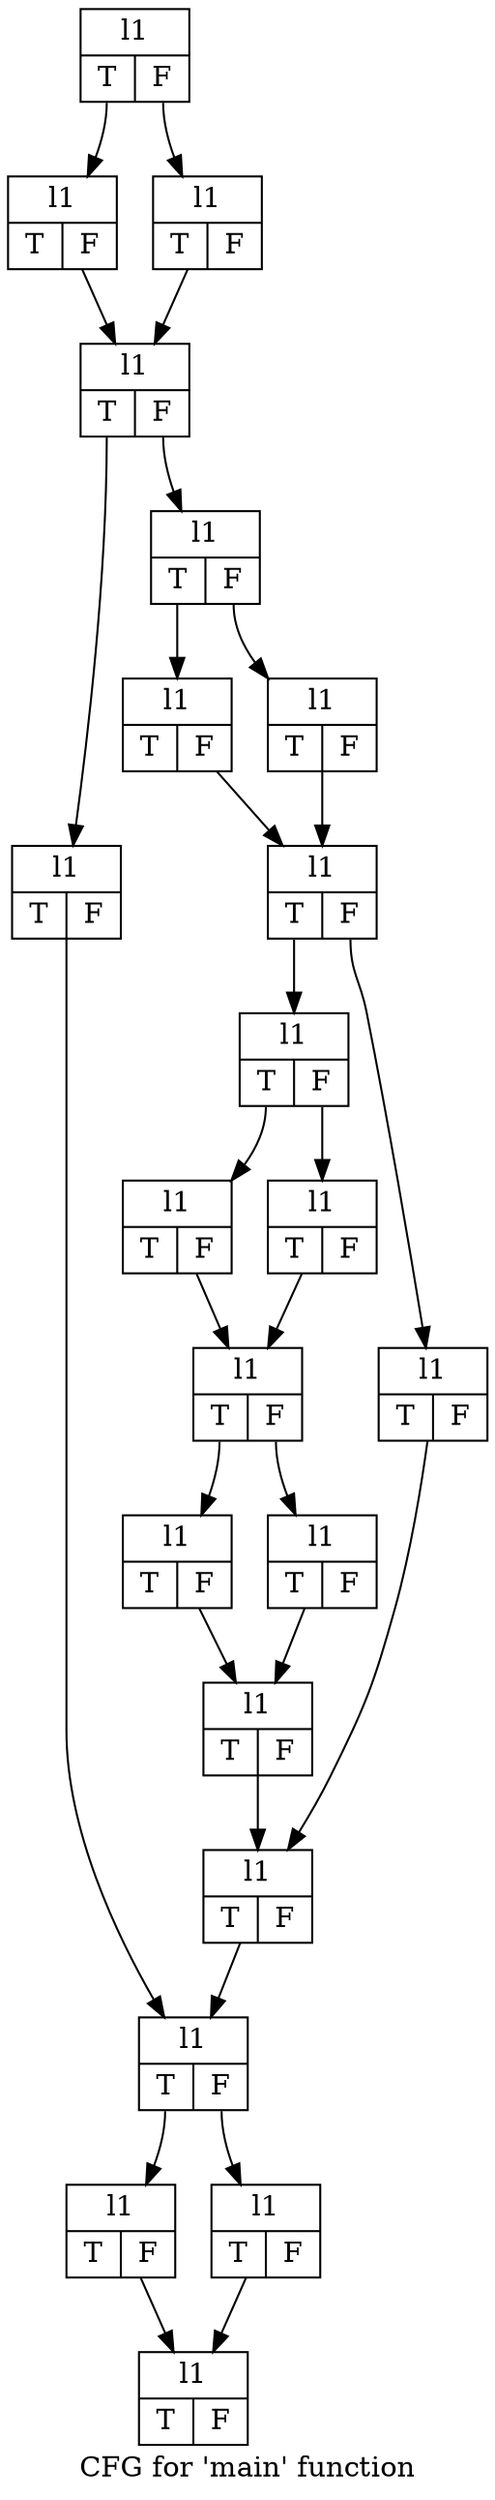 digraph "CFG for 'main' function" {
	label="CFG for 'main' function";

	Node0x560cd1ae1390 [shape=record,label="{l1|{<s0>T|<s1>F}}"];
	Node0x560cd1ae1390:s0 -> Node0x560cd1ae27e0;
	Node0x560cd1ae1390:s1 -> Node0x560cd1ae2830;
	Node0x560cd1ae2830 [shape=record,label="{l1|{<s0>T|<s1>F}}"];
	Node0x560cd1ae2830 -> Node0x560cd1ae2b30;
	Node0x560cd1ae27e0 [shape=record,label="{l1|{<s0>T|<s1>F}}"];
	Node0x560cd1ae27e0 -> Node0x560cd1ae2b30;
	Node0x560cd1ae2b30 [shape=record,label="{l1|{<s0>T|<s1>F}}"];
	Node0x560cd1ae2b30:s0 -> Node0x560cd1ae2eb0;
	Node0x560cd1ae2b30:s1 -> Node0x560cd1ae2f00;
	Node0x560cd1ae2eb0 [shape=record,label="{l1|{<s0>T|<s1>F}}"];
	Node0x560cd1ae2eb0 -> Node0x560cd1ae31e0;
	Node0x560cd1ae2f00 [shape=record,label="{l1|{<s0>T|<s1>F}}"];
	Node0x560cd1ae2f00:s0 -> Node0x560cd1ae3980;
	Node0x560cd1ae2f00:s1 -> Node0x560cd1ae39d0;
	Node0x560cd1ae3980 [shape=record,label="{l1|{<s0>T|<s1>F}}"];
	Node0x560cd1ae3980 -> Node0x560cd1ae3c40;
	Node0x560cd1ae39d0 [shape=record,label="{l1|{<s0>T|<s1>F}}"];
	Node0x560cd1ae39d0 -> Node0x560cd1ae3c40;
	Node0x560cd1ae3c40 [shape=record,label="{l1|{<s0>T|<s1>F}}"];
	Node0x560cd1ae3c40:s0 -> Node0x560cd1ae3f60;
	Node0x560cd1ae3c40:s1 -> Node0x560cd1ae3fb0;
	Node0x560cd1ae3f60 [shape=record,label="{l1|{<s0>T|<s1>F}}"];
	Node0x560cd1ae3f60:s0 -> Node0x560cd1ae4790;
	Node0x560cd1ae3f60:s1 -> Node0x560cd1ae47e0;
	Node0x560cd1ae4790 [shape=record,label="{l1|{<s0>T|<s1>F}}"];
	Node0x560cd1ae4790 -> Node0x560cd1ae4a50;
	Node0x560cd1ae47e0 [shape=record,label="{l1|{<s0>T|<s1>F}}"];
	Node0x560cd1ae47e0 -> Node0x560cd1ae4a50;
	Node0x560cd1ae4a50 [shape=record,label="{l1|{<s0>T|<s1>F}}"];
	Node0x560cd1ae4a50:s0 -> Node0x560cd1ae5220;
	Node0x560cd1ae4a50:s1 -> Node0x560cd1ae5270;
	Node0x560cd1ae5220 [shape=record,label="{l1|{<s0>T|<s1>F}}"];
	Node0x560cd1ae5220 -> Node0x560cd1ae54a0;
	Node0x560cd1ae5270 [shape=record,label="{l1|{<s0>T|<s1>F}}"];
	Node0x560cd1ae5270 -> Node0x560cd1ae54a0;
	Node0x560cd1ae54a0 [shape=record,label="{l1|{<s0>T|<s1>F}}"];
	Node0x560cd1ae54a0 -> Node0x560cd1ae5700;
	Node0x560cd1ae3fb0 [shape=record,label="{l1|{<s0>T|<s1>F}}"];
	Node0x560cd1ae3fb0 -> Node0x560cd1ae5700;
	Node0x560cd1ae5700 [shape=record,label="{l1|{<s0>T|<s1>F}}"];
	Node0x560cd1ae5700 -> Node0x560cd1ae31e0;
	Node0x560cd1ae31e0 [shape=record,label="{l1|{<s0>T|<s1>F}}"];
	Node0x560cd1ae31e0:s0 -> Node0x560cd1ae5a90;
	Node0x560cd1ae31e0:s1 -> Node0x560cd1ae5ae0;
	Node0x560cd1ae5a90 [shape=record,label="{l1|{<s0>T|<s1>F}}"];
	Node0x560cd1ae5a90 -> Node0x560cd1ae5d10;
	Node0x560cd1ae5ae0 [shape=record,label="{l1|{<s0>T|<s1>F}}"];
	Node0x560cd1ae5ae0 -> Node0x560cd1ae5d10;
	Node0x560cd1ae5d10 [shape=record,label="{l1|{<s0>T|<s1>F}}"];
}
